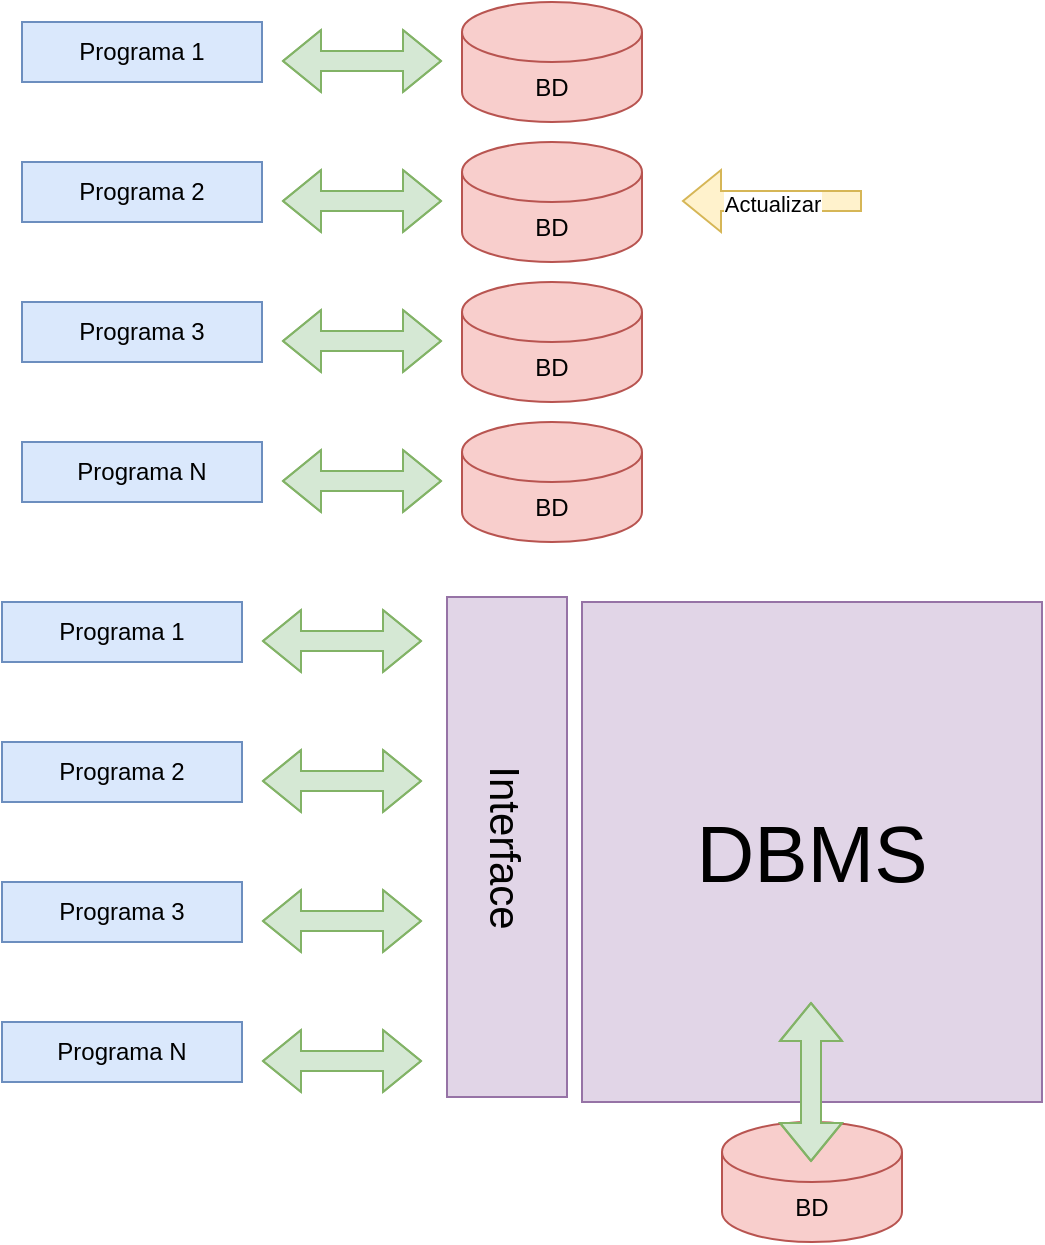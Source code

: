 <mxfile version="17.2.4" type="device"><diagram id="MKVIwWBWIbutBp4QSJlc" name="Page-1"><mxGraphModel dx="1246" dy="711" grid="1" gridSize="10" guides="1" tooltips="1" connect="1" arrows="1" fold="1" page="1" pageScale="1" pageWidth="850" pageHeight="1100" math="0" shadow="0"><root><mxCell id="0"/><mxCell id="1" parent="0"/><mxCell id="BLX9w4AHVcdjw7-ZHlBr-10" value="" style="group" vertex="1" connectable="0" parent="1"><mxGeometry x="90" y="70" width="310" height="60" as="geometry"/></mxCell><mxCell id="BLX9w4AHVcdjw7-ZHlBr-1" value="Programa 1" style="rounded=0;whiteSpace=wrap;html=1;fillColor=#dae8fc;strokeColor=#6c8ebf;" vertex="1" parent="BLX9w4AHVcdjw7-ZHlBr-10"><mxGeometry y="10" width="120" height="30" as="geometry"/></mxCell><mxCell id="BLX9w4AHVcdjw7-ZHlBr-4" value="BD" style="shape=cylinder3;whiteSpace=wrap;html=1;boundedLbl=1;backgroundOutline=1;size=15;fillColor=#f8cecc;strokeColor=#b85450;" vertex="1" parent="BLX9w4AHVcdjw7-ZHlBr-10"><mxGeometry x="220" width="90" height="60" as="geometry"/></mxCell><mxCell id="BLX9w4AHVcdjw7-ZHlBr-9" value="" style="shape=flexArrow;endArrow=classic;startArrow=classic;html=1;rounded=0;fillColor=#d5e8d4;strokeColor=#82b366;" edge="1" parent="BLX9w4AHVcdjw7-ZHlBr-10"><mxGeometry width="100" height="100" relative="1" as="geometry"><mxPoint x="130" y="29.5" as="sourcePoint"/><mxPoint x="210" y="29.5" as="targetPoint"/><Array as="points"><mxPoint x="170" y="29.5"/></Array></mxGeometry></mxCell><mxCell id="BLX9w4AHVcdjw7-ZHlBr-11" value="" style="group" vertex="1" connectable="0" parent="1"><mxGeometry x="90" y="140" width="310" height="60" as="geometry"/></mxCell><mxCell id="BLX9w4AHVcdjw7-ZHlBr-12" value="Programa 2" style="rounded=0;whiteSpace=wrap;html=1;fillColor=#dae8fc;strokeColor=#6c8ebf;" vertex="1" parent="BLX9w4AHVcdjw7-ZHlBr-11"><mxGeometry y="10" width="120" height="30" as="geometry"/></mxCell><mxCell id="BLX9w4AHVcdjw7-ZHlBr-13" value="BD" style="shape=cylinder3;whiteSpace=wrap;html=1;boundedLbl=1;backgroundOutline=1;size=15;fillColor=#f8cecc;strokeColor=#b85450;" vertex="1" parent="BLX9w4AHVcdjw7-ZHlBr-11"><mxGeometry x="220" width="90" height="60" as="geometry"/></mxCell><mxCell id="BLX9w4AHVcdjw7-ZHlBr-14" value="" style="shape=flexArrow;endArrow=classic;startArrow=classic;html=1;rounded=0;fillColor=#d5e8d4;strokeColor=#82b366;" edge="1" parent="BLX9w4AHVcdjw7-ZHlBr-11"><mxGeometry width="100" height="100" relative="1" as="geometry"><mxPoint x="130" y="29.5" as="sourcePoint"/><mxPoint x="210" y="29.5" as="targetPoint"/><Array as="points"><mxPoint x="170" y="29.5"/></Array></mxGeometry></mxCell><mxCell id="BLX9w4AHVcdjw7-ZHlBr-15" value="" style="group" vertex="1" connectable="0" parent="1"><mxGeometry x="90" y="210" width="310" height="60" as="geometry"/></mxCell><mxCell id="BLX9w4AHVcdjw7-ZHlBr-16" value="Programa 3" style="rounded=0;whiteSpace=wrap;html=1;fillColor=#dae8fc;strokeColor=#6c8ebf;" vertex="1" parent="BLX9w4AHVcdjw7-ZHlBr-15"><mxGeometry y="10" width="120" height="30" as="geometry"/></mxCell><mxCell id="BLX9w4AHVcdjw7-ZHlBr-17" value="BD" style="shape=cylinder3;whiteSpace=wrap;html=1;boundedLbl=1;backgroundOutline=1;size=15;fillColor=#f8cecc;strokeColor=#b85450;" vertex="1" parent="BLX9w4AHVcdjw7-ZHlBr-15"><mxGeometry x="220" width="90" height="60" as="geometry"/></mxCell><mxCell id="BLX9w4AHVcdjw7-ZHlBr-18" value="" style="shape=flexArrow;endArrow=classic;startArrow=classic;html=1;rounded=0;fillColor=#d5e8d4;strokeColor=#82b366;" edge="1" parent="BLX9w4AHVcdjw7-ZHlBr-15"><mxGeometry width="100" height="100" relative="1" as="geometry"><mxPoint x="130" y="29.5" as="sourcePoint"/><mxPoint x="210" y="29.5" as="targetPoint"/><Array as="points"><mxPoint x="170" y="29.5"/></Array></mxGeometry></mxCell><mxCell id="BLX9w4AHVcdjw7-ZHlBr-25" value="" style="shape=flexArrow;endArrow=classic;html=1;rounded=0;fillColor=#fff2cc;strokeColor=#d6b656;" edge="1" parent="1"><mxGeometry width="50" height="50" relative="1" as="geometry"><mxPoint x="510" y="169.5" as="sourcePoint"/><mxPoint x="420" y="169.5" as="targetPoint"/></mxGeometry></mxCell><mxCell id="BLX9w4AHVcdjw7-ZHlBr-26" value="Actualizar" style="edgeLabel;html=1;align=center;verticalAlign=middle;resizable=0;points=[];" vertex="1" connectable="0" parent="BLX9w4AHVcdjw7-ZHlBr-25"><mxGeometry y="1" relative="1" as="geometry"><mxPoint as="offset"/></mxGeometry></mxCell><mxCell id="BLX9w4AHVcdjw7-ZHlBr-41" value="Programa N" style="rounded=0;whiteSpace=wrap;html=1;fillColor=#dae8fc;strokeColor=#6c8ebf;" vertex="1" parent="1"><mxGeometry x="80" y="580" width="120" height="30" as="geometry"/></mxCell><mxCell id="BLX9w4AHVcdjw7-ZHlBr-43" value="" style="shape=flexArrow;endArrow=classic;startArrow=classic;html=1;rounded=0;fillColor=#d5e8d4;strokeColor=#82b366;" edge="1" parent="1"><mxGeometry width="100" height="100" relative="1" as="geometry"><mxPoint x="210" y="599.5" as="sourcePoint"/><mxPoint x="290" y="599.5" as="targetPoint"/><Array as="points"><mxPoint x="250" y="599.5"/></Array></mxGeometry></mxCell><mxCell id="BLX9w4AHVcdjw7-ZHlBr-37" value="Programa 3" style="rounded=0;whiteSpace=wrap;html=1;fillColor=#dae8fc;strokeColor=#6c8ebf;" vertex="1" parent="1"><mxGeometry x="80" y="510" width="120" height="30" as="geometry"/></mxCell><mxCell id="BLX9w4AHVcdjw7-ZHlBr-39" value="" style="shape=flexArrow;endArrow=classic;startArrow=classic;html=1;rounded=0;fillColor=#d5e8d4;strokeColor=#82b366;" edge="1" parent="1"><mxGeometry width="100" height="100" relative="1" as="geometry"><mxPoint x="210" y="529.5" as="sourcePoint"/><mxPoint x="290" y="529.5" as="targetPoint"/><Array as="points"><mxPoint x="250" y="529.5"/></Array></mxGeometry></mxCell><mxCell id="BLX9w4AHVcdjw7-ZHlBr-33" value="Programa 2" style="rounded=0;whiteSpace=wrap;html=1;fillColor=#dae8fc;strokeColor=#6c8ebf;" vertex="1" parent="1"><mxGeometry x="80" y="440" width="120" height="30" as="geometry"/></mxCell><mxCell id="BLX9w4AHVcdjw7-ZHlBr-35" value="" style="shape=flexArrow;endArrow=classic;startArrow=classic;html=1;rounded=0;fillColor=#d5e8d4;strokeColor=#82b366;" edge="1" parent="1"><mxGeometry width="100" height="100" relative="1" as="geometry"><mxPoint x="210" y="459.5" as="sourcePoint"/><mxPoint x="290" y="459.5" as="targetPoint"/><Array as="points"><mxPoint x="250" y="459.5"/></Array></mxGeometry></mxCell><mxCell id="BLX9w4AHVcdjw7-ZHlBr-29" value="Programa 1" style="rounded=0;whiteSpace=wrap;html=1;fillColor=#dae8fc;strokeColor=#6c8ebf;" vertex="1" parent="1"><mxGeometry x="80" y="370" width="120" height="30" as="geometry"/></mxCell><mxCell id="BLX9w4AHVcdjw7-ZHlBr-31" value="" style="shape=flexArrow;endArrow=classic;startArrow=classic;html=1;rounded=0;fillColor=#d5e8d4;strokeColor=#82b366;" edge="1" parent="1"><mxGeometry width="100" height="100" relative="1" as="geometry"><mxPoint x="210" y="389.5" as="sourcePoint"/><mxPoint x="290" y="389.5" as="targetPoint"/><Array as="points"><mxPoint x="250" y="389.5"/></Array></mxGeometry></mxCell><mxCell id="BLX9w4AHVcdjw7-ZHlBr-45" value="&lt;font style=&quot;font-size: 21px&quot;&gt;Interface&lt;/font&gt;" style="rounded=0;whiteSpace=wrap;html=1;rotation=90;fillColor=#e1d5e7;strokeColor=#9673a6;direction=west;" vertex="1" parent="1"><mxGeometry x="207.5" y="462.5" width="250" height="60" as="geometry"/></mxCell><mxCell id="BLX9w4AHVcdjw7-ZHlBr-46" value="&lt;font style=&quot;font-size: 40px&quot;&gt;DBMS&lt;/font&gt;" style="rounded=0;whiteSpace=wrap;html=1;fillColor=#e1d5e7;strokeColor=#9673a6;" vertex="1" parent="1"><mxGeometry x="370" y="370" width="230" height="250" as="geometry"/></mxCell><mxCell id="BLX9w4AHVcdjw7-ZHlBr-20" value="Programa N" style="rounded=0;whiteSpace=wrap;html=1;fillColor=#dae8fc;strokeColor=#6c8ebf;" vertex="1" parent="1"><mxGeometry x="90" y="290" width="120" height="30" as="geometry"/></mxCell><mxCell id="BLX9w4AHVcdjw7-ZHlBr-21" value="BD" style="shape=cylinder3;whiteSpace=wrap;html=1;boundedLbl=1;backgroundOutline=1;size=15;fillColor=#f8cecc;strokeColor=#b85450;" vertex="1" parent="1"><mxGeometry x="310" y="280" width="90" height="60" as="geometry"/></mxCell><mxCell id="BLX9w4AHVcdjw7-ZHlBr-22" value="" style="shape=flexArrow;endArrow=classic;startArrow=classic;html=1;rounded=0;fillColor=#d5e8d4;strokeColor=#82b366;" edge="1" parent="1"><mxGeometry width="100" height="100" relative="1" as="geometry"><mxPoint x="220" y="309.5" as="sourcePoint"/><mxPoint x="300" y="309.5" as="targetPoint"/><Array as="points"><mxPoint x="260" y="309.5"/></Array></mxGeometry></mxCell><mxCell id="BLX9w4AHVcdjw7-ZHlBr-47" value="BD" style="shape=cylinder3;whiteSpace=wrap;html=1;boundedLbl=1;backgroundOutline=1;size=15;fillColor=#f8cecc;strokeColor=#b85450;" vertex="1" parent="1"><mxGeometry x="440" y="630" width="90" height="60" as="geometry"/></mxCell><mxCell id="BLX9w4AHVcdjw7-ZHlBr-48" value="" style="shape=flexArrow;endArrow=classic;startArrow=classic;html=1;rounded=0;fillColor=#d5e8d4;strokeColor=#82b366;" edge="1" parent="1"><mxGeometry width="100" height="100" relative="1" as="geometry"><mxPoint x="484.5" y="570" as="sourcePoint"/><mxPoint x="484.5" y="650" as="targetPoint"/><Array as="points"><mxPoint x="484.5" y="600"/></Array></mxGeometry></mxCell></root></mxGraphModel></diagram></mxfile>